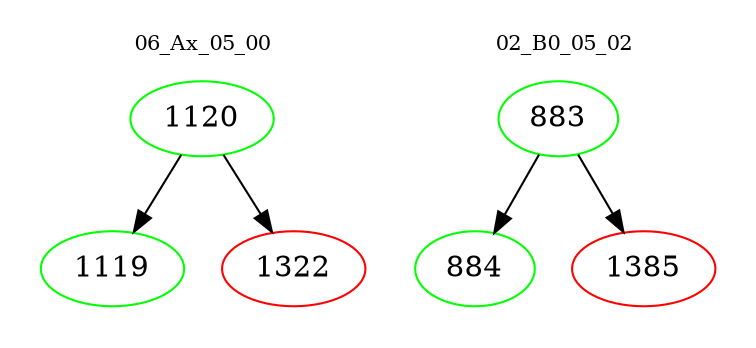 digraph{
subgraph cluster_0 {
color = white
label = "06_Ax_05_00";
fontsize=10;
T0_1120 [label="1120", color="green"]
T0_1120 -> T0_1119 [color="black"]
T0_1119 [label="1119", color="green"]
T0_1120 -> T0_1322 [color="black"]
T0_1322 [label="1322", color="red"]
}
subgraph cluster_1 {
color = white
label = "02_B0_05_02";
fontsize=10;
T1_883 [label="883", color="green"]
T1_883 -> T1_884 [color="black"]
T1_884 [label="884", color="green"]
T1_883 -> T1_1385 [color="black"]
T1_1385 [label="1385", color="red"]
}
}
